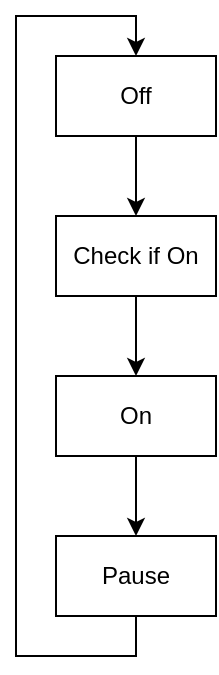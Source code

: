 <mxfile version="21.2.1" type="device">
  <diagram name="Seite-1" id="eCgq98eG9K1OQy5Iakyk">
    <mxGraphModel dx="1050" dy="667" grid="1" gridSize="10" guides="1" tooltips="1" connect="1" arrows="1" fold="1" page="1" pageScale="1" pageWidth="827" pageHeight="1169" math="0" shadow="0">
      <root>
        <mxCell id="0" />
        <mxCell id="1" parent="0" />
        <mxCell id="DtF1miCVM-Mhuby2W57F-3" value="" style="edgeStyle=orthogonalEdgeStyle;rounded=0;orthogonalLoop=1;jettySize=auto;html=1;" edge="1" parent="1" source="DtF1miCVM-Mhuby2W57F-1" target="DtF1miCVM-Mhuby2W57F-2">
          <mxGeometry relative="1" as="geometry" />
        </mxCell>
        <mxCell id="DtF1miCVM-Mhuby2W57F-1" value="Off" style="rounded=0;whiteSpace=wrap;html=1;" vertex="1" parent="1">
          <mxGeometry x="240" y="200" width="80" height="40" as="geometry" />
        </mxCell>
        <mxCell id="DtF1miCVM-Mhuby2W57F-7" value="" style="edgeStyle=orthogonalEdgeStyle;rounded=0;orthogonalLoop=1;jettySize=auto;html=1;" edge="1" parent="1" source="DtF1miCVM-Mhuby2W57F-2" target="DtF1miCVM-Mhuby2W57F-6">
          <mxGeometry relative="1" as="geometry" />
        </mxCell>
        <mxCell id="DtF1miCVM-Mhuby2W57F-2" value="Check if On" style="rounded=0;whiteSpace=wrap;html=1;" vertex="1" parent="1">
          <mxGeometry x="240" y="280" width="80" height="40" as="geometry" />
        </mxCell>
        <mxCell id="DtF1miCVM-Mhuby2W57F-9" value="" style="edgeStyle=orthogonalEdgeStyle;rounded=0;orthogonalLoop=1;jettySize=auto;html=1;" edge="1" parent="1" source="DtF1miCVM-Mhuby2W57F-6" target="DtF1miCVM-Mhuby2W57F-8">
          <mxGeometry relative="1" as="geometry" />
        </mxCell>
        <mxCell id="DtF1miCVM-Mhuby2W57F-6" value="On" style="rounded=0;whiteSpace=wrap;html=1;" vertex="1" parent="1">
          <mxGeometry x="240" y="360" width="80" height="40" as="geometry" />
        </mxCell>
        <mxCell id="DtF1miCVM-Mhuby2W57F-10" style="edgeStyle=orthogonalEdgeStyle;rounded=0;orthogonalLoop=1;jettySize=auto;html=1;exitX=0.5;exitY=1;exitDx=0;exitDy=0;entryX=0.5;entryY=0;entryDx=0;entryDy=0;" edge="1" parent="1" source="DtF1miCVM-Mhuby2W57F-8" target="DtF1miCVM-Mhuby2W57F-1">
          <mxGeometry relative="1" as="geometry">
            <Array as="points">
              <mxPoint x="280" y="500" />
              <mxPoint x="220" y="500" />
              <mxPoint x="220" y="180" />
              <mxPoint x="280" y="180" />
            </Array>
          </mxGeometry>
        </mxCell>
        <mxCell id="DtF1miCVM-Mhuby2W57F-8" value="Pause" style="rounded=0;whiteSpace=wrap;html=1;" vertex="1" parent="1">
          <mxGeometry x="240" y="440" width="80" height="40" as="geometry" />
        </mxCell>
      </root>
    </mxGraphModel>
  </diagram>
</mxfile>
